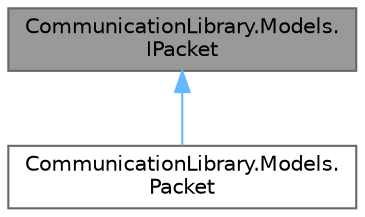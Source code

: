 digraph "CommunicationLibrary.Models.IPacket"
{
 // LATEX_PDF_SIZE
  bgcolor="transparent";
  edge [fontname=Helvetica,fontsize=10,labelfontname=Helvetica,labelfontsize=10];
  node [fontname=Helvetica,fontsize=10,shape=box,height=0.2,width=0.4];
  Node1 [label="CommunicationLibrary.Models.\lIPacket",height=0.2,width=0.4,color="gray40", fillcolor="grey60", style="filled", fontcolor="black",tooltip="Defines properties and methods that a communication packet should have."];
  Node1 -> Node2 [dir="back",color="steelblue1",style="solid"];
  Node2 [label="CommunicationLibrary.Models.\lPacket",height=0.2,width=0.4,color="gray40", fillcolor="white", style="filled",URL="$class_communication_library_1_1_models_1_1_packet.html",tooltip=" "];
}
